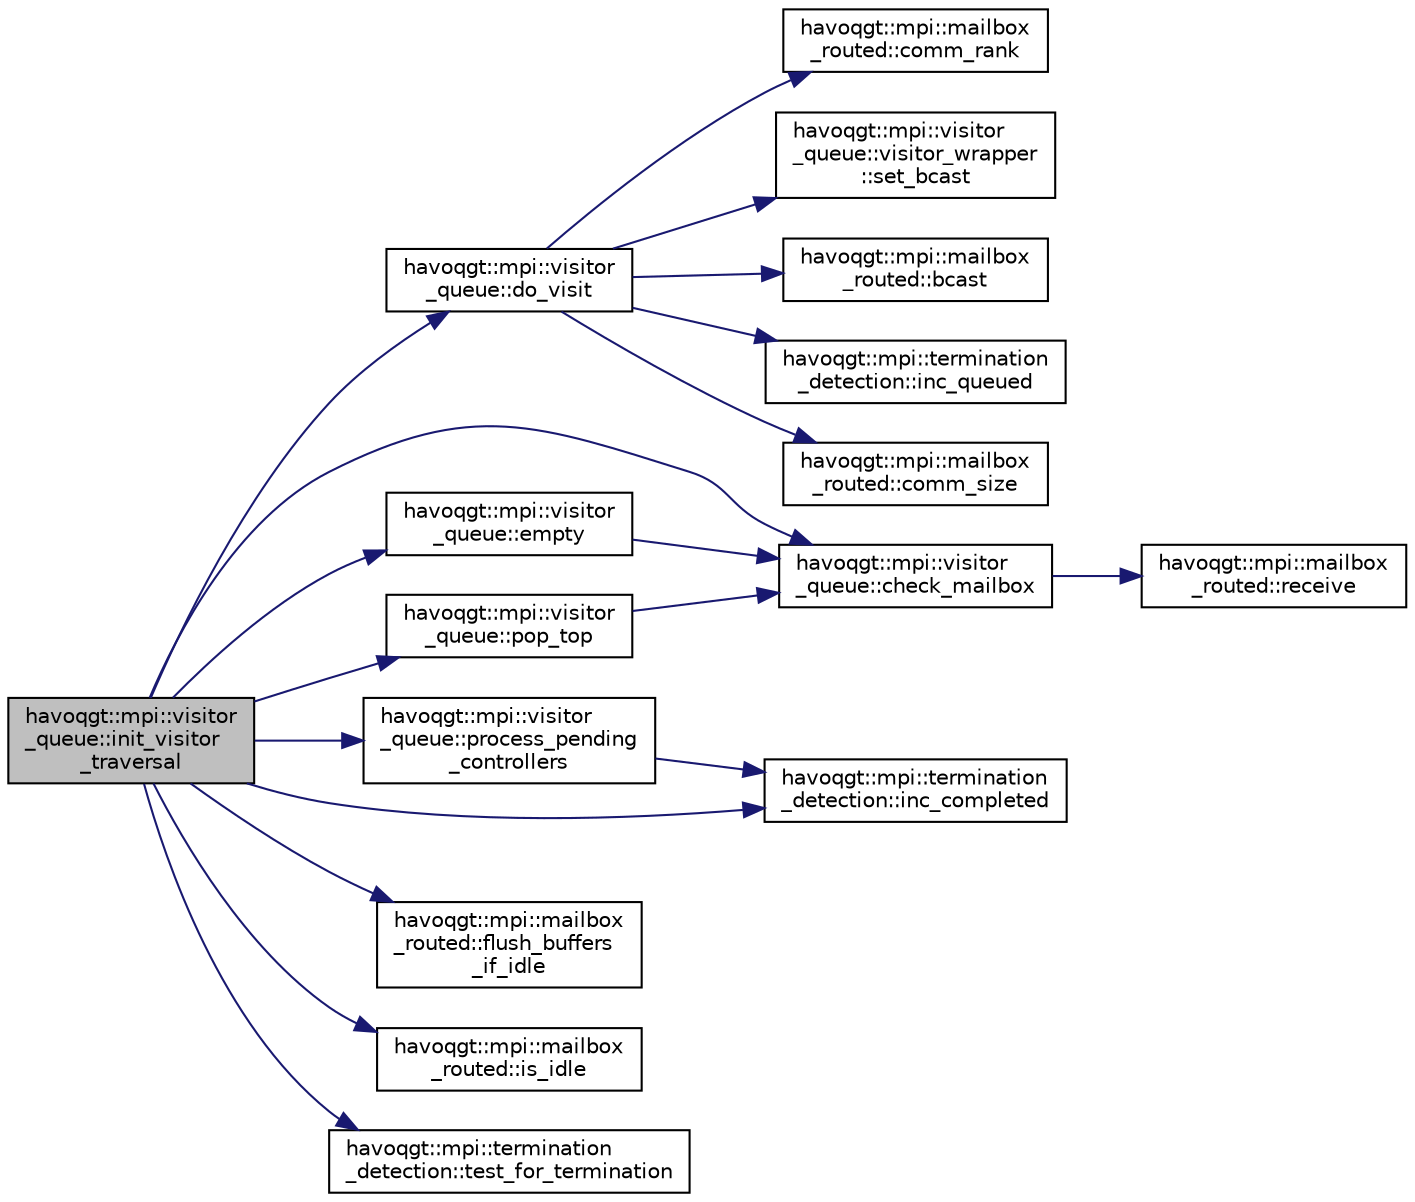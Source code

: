 digraph "havoqgt::mpi::visitor_queue::init_visitor_traversal"
{
  edge [fontname="Helvetica",fontsize="10",labelfontname="Helvetica",labelfontsize="10"];
  node [fontname="Helvetica",fontsize="10",shape=record];
  rankdir="LR";
  Node1 [label="havoqgt::mpi::visitor\l_queue::init_visitor\l_traversal",height=0.2,width=0.4,color="black", fillcolor="grey75", style="filled", fontcolor="black"];
  Node1 -> Node2 [color="midnightblue",fontsize="10",style="solid",fontname="Helvetica"];
  Node2 [label="havoqgt::mpi::visitor\l_queue::do_visit",height=0.2,width=0.4,color="black", fillcolor="white", style="filled",URL="$classhavoqgt_1_1mpi_1_1visitor__queue.html#a842945448fa3c6bc3136c9ab40b5a02c"];
  Node2 -> Node3 [color="midnightblue",fontsize="10",style="solid",fontname="Helvetica"];
  Node3 [label="havoqgt::mpi::mailbox\l_routed::comm_rank",height=0.2,width=0.4,color="black", fillcolor="white", style="filled",URL="$classhavoqgt_1_1mpi_1_1mailbox__routed.html#a6d86bbb3945e3245a15e01e42ded4aa5"];
  Node2 -> Node4 [color="midnightblue",fontsize="10",style="solid",fontname="Helvetica"];
  Node4 [label="havoqgt::mpi::visitor\l_queue::visitor_wrapper\l::set_bcast",height=0.2,width=0.4,color="black", fillcolor="white", style="filled",URL="$structhavoqgt_1_1mpi_1_1visitor__queue_1_1visitor__wrapper.html#af5107d85335e96ab6349a92e582ed77d"];
  Node2 -> Node5 [color="midnightblue",fontsize="10",style="solid",fontname="Helvetica"];
  Node5 [label="havoqgt::mpi::mailbox\l_routed::bcast",height=0.2,width=0.4,color="black", fillcolor="white", style="filled",URL="$classhavoqgt_1_1mpi_1_1mailbox__routed.html#acd518502180a3da6f351d61bc47efdd9"];
  Node2 -> Node6 [color="midnightblue",fontsize="10",style="solid",fontname="Helvetica"];
  Node6 [label="havoqgt::mpi::termination\l_detection::inc_queued",height=0.2,width=0.4,color="black", fillcolor="white", style="filled",URL="$classhavoqgt_1_1mpi_1_1termination__detection.html#a5e6141d81d9cf6c7def72f50bab50bb1"];
  Node2 -> Node7 [color="midnightblue",fontsize="10",style="solid",fontname="Helvetica"];
  Node7 [label="havoqgt::mpi::mailbox\l_routed::comm_size",height=0.2,width=0.4,color="black", fillcolor="white", style="filled",URL="$classhavoqgt_1_1mpi_1_1mailbox__routed.html#a03a3800c110c3de5c72c2fb732c43717"];
  Node1 -> Node8 [color="midnightblue",fontsize="10",style="solid",fontname="Helvetica"];
  Node8 [label="havoqgt::mpi::visitor\l_queue::check_mailbox",height=0.2,width=0.4,color="black", fillcolor="white", style="filled",URL="$classhavoqgt_1_1mpi_1_1visitor__queue.html#a136fbe7e5f40967469fa3f7200688402"];
  Node8 -> Node9 [color="midnightblue",fontsize="10",style="solid",fontname="Helvetica"];
  Node9 [label="havoqgt::mpi::mailbox\l_routed::receive",height=0.2,width=0.4,color="black", fillcolor="white", style="filled",URL="$classhavoqgt_1_1mpi_1_1mailbox__routed.html#a44520aabc89be081179d16fcbe8584c7"];
  Node1 -> Node10 [color="midnightblue",fontsize="10",style="solid",fontname="Helvetica"];
  Node10 [label="havoqgt::mpi::visitor\l_queue::process_pending\l_controllers",height=0.2,width=0.4,color="black", fillcolor="white", style="filled",URL="$classhavoqgt_1_1mpi_1_1visitor__queue.html#a859a2b400ed2d00cec90347c1a06e3b8"];
  Node10 -> Node11 [color="midnightblue",fontsize="10",style="solid",fontname="Helvetica"];
  Node11 [label="havoqgt::mpi::termination\l_detection::inc_completed",height=0.2,width=0.4,color="black", fillcolor="white", style="filled",URL="$classhavoqgt_1_1mpi_1_1termination__detection.html#a3010c851b0ccc6f9d711c109cac8c53c"];
  Node1 -> Node12 [color="midnightblue",fontsize="10",style="solid",fontname="Helvetica"];
  Node12 [label="havoqgt::mpi::visitor\l_queue::empty",height=0.2,width=0.4,color="black", fillcolor="white", style="filled",URL="$classhavoqgt_1_1mpi_1_1visitor__queue.html#a05d4e63d8cc9dec6a24945ace3c7950e"];
  Node12 -> Node8 [color="midnightblue",fontsize="10",style="solid",fontname="Helvetica"];
  Node1 -> Node13 [color="midnightblue",fontsize="10",style="solid",fontname="Helvetica"];
  Node13 [label="havoqgt::mpi::visitor\l_queue::pop_top",height=0.2,width=0.4,color="black", fillcolor="white", style="filled",URL="$classhavoqgt_1_1mpi_1_1visitor__queue.html#a0aa4c28284192ec40e74a0d99a54cf9b"];
  Node13 -> Node8 [color="midnightblue",fontsize="10",style="solid",fontname="Helvetica"];
  Node1 -> Node11 [color="midnightblue",fontsize="10",style="solid",fontname="Helvetica"];
  Node1 -> Node14 [color="midnightblue",fontsize="10",style="solid",fontname="Helvetica"];
  Node14 [label="havoqgt::mpi::mailbox\l_routed::flush_buffers\l_if_idle",height=0.2,width=0.4,color="black", fillcolor="white", style="filled",URL="$classhavoqgt_1_1mpi_1_1mailbox__routed.html#a59cb72a5fe8f68370c8b16be81638527"];
  Node1 -> Node15 [color="midnightblue",fontsize="10",style="solid",fontname="Helvetica"];
  Node15 [label="havoqgt::mpi::mailbox\l_routed::is_idle",height=0.2,width=0.4,color="black", fillcolor="white", style="filled",URL="$classhavoqgt_1_1mpi_1_1mailbox__routed.html#af8525656981943d35d778d677d51afa4"];
  Node1 -> Node16 [color="midnightblue",fontsize="10",style="solid",fontname="Helvetica"];
  Node16 [label="havoqgt::mpi::termination\l_detection::test_for_termination",height=0.2,width=0.4,color="black", fillcolor="white", style="filled",URL="$classhavoqgt_1_1mpi_1_1termination__detection.html#a97f9df583c6c7023429e8d457272be4c"];
}
